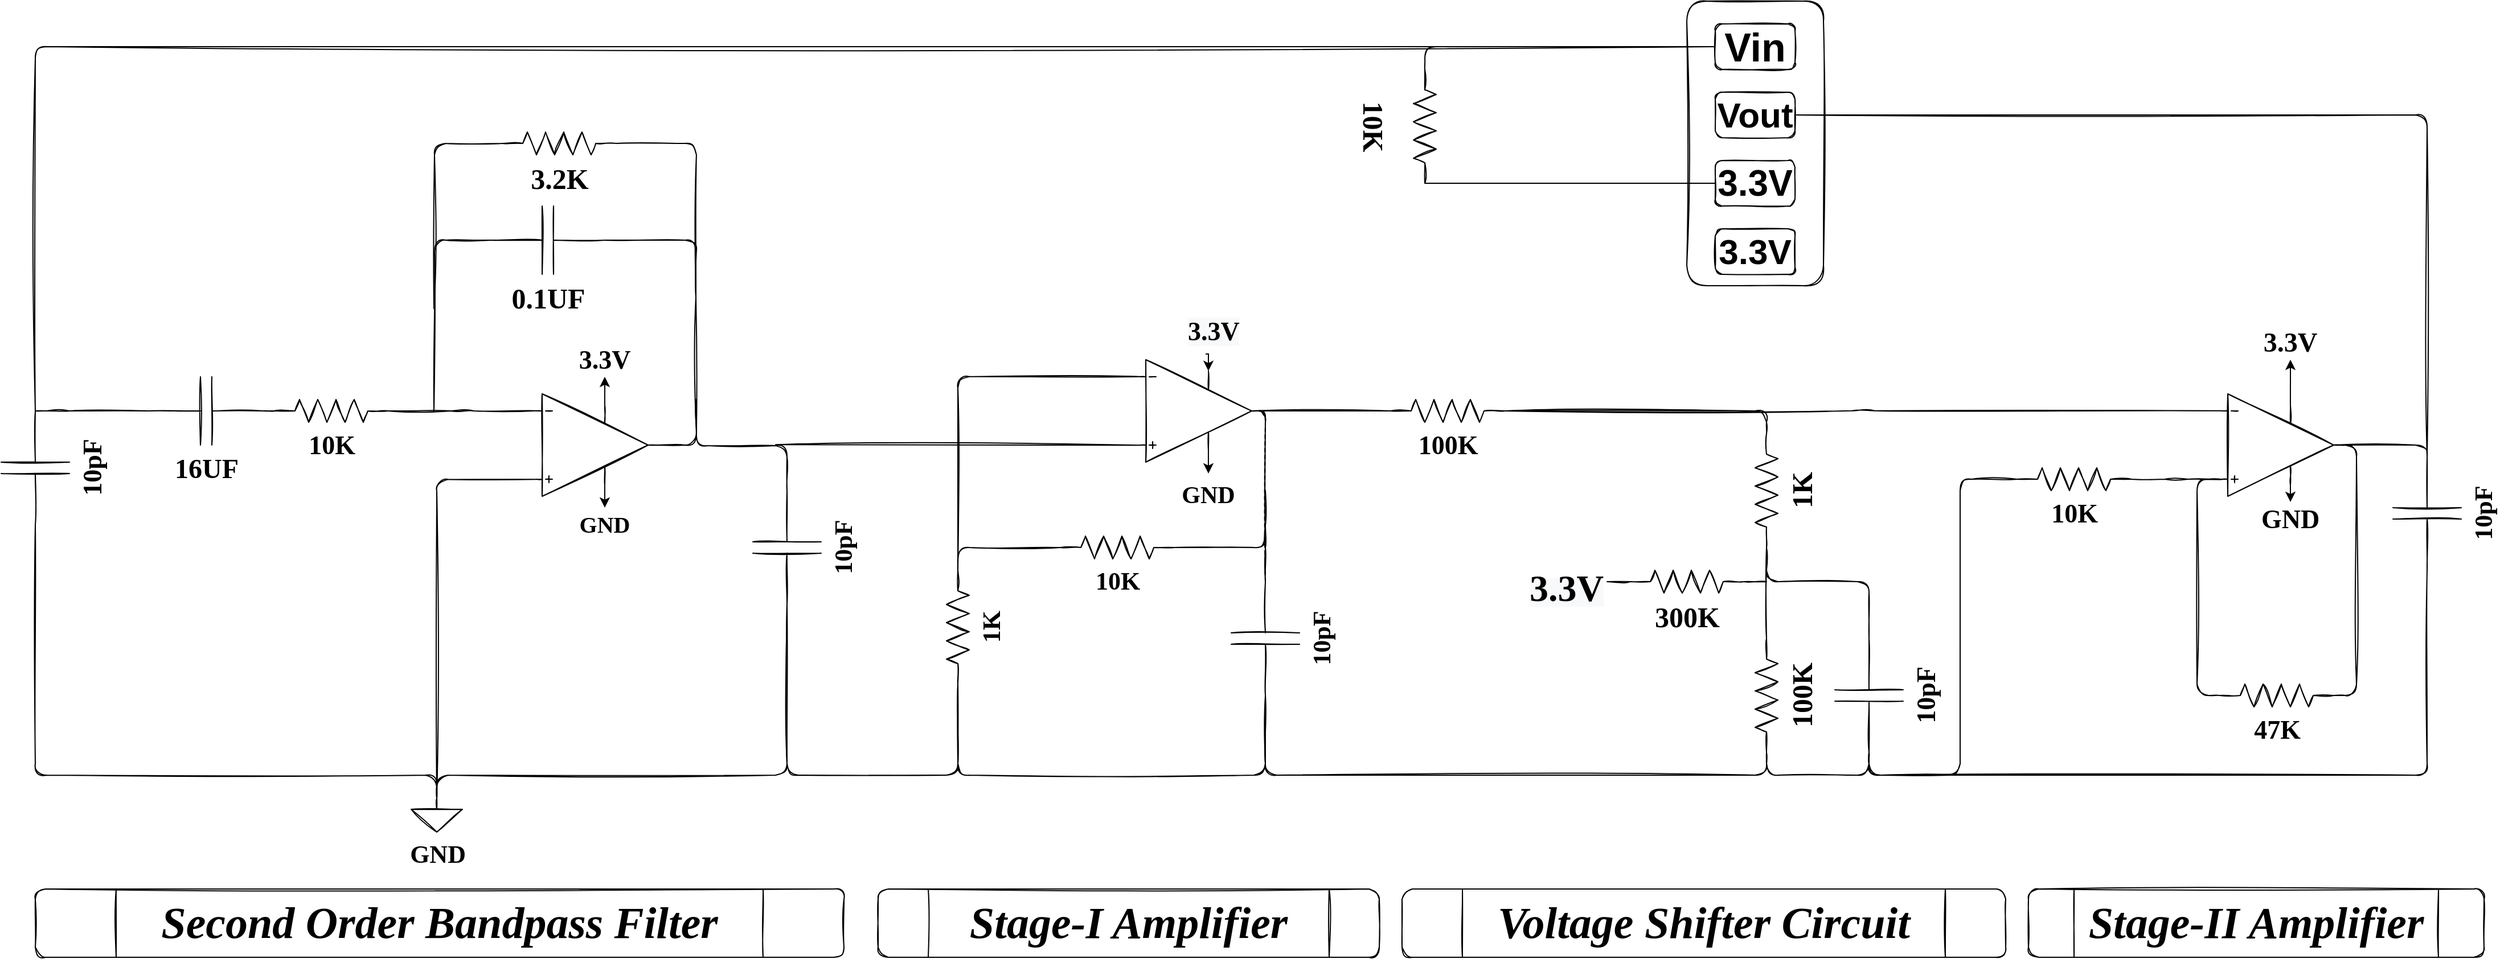 <mxfile version="19.0.3" type="device"><diagram name="Page-1" id="16e2658f-23c8-b752-8be9-c03fbebb8bbe"><mxGraphModel dx="2076" dy="1298" grid="1" gridSize="10" guides="1" tooltips="1" connect="1" arrows="0" fold="1" page="1" pageScale="1" pageWidth="1600" pageHeight="1200" background="none" math="0" shadow="0"><root><mxCell id="0"/><mxCell id="1" parent="0"/><mxCell id="6AxPTO9W27NVXx_oyGFr-51" style="edgeStyle=orthogonalEdgeStyle;shape=connector;rounded=1;orthogonalLoop=1;jettySize=auto;html=1;exitX=0;exitY=0.835;exitDx=0;exitDy=0;exitPerimeter=0;labelBackgroundColor=default;fontFamily=Helvetica;fontSize=11;fontColor=default;endArrow=none;endFill=0;strokeColor=default;sketch=1;" parent="1" source="6AxPTO9W27NVXx_oyGFr-1" target="6AxPTO9W27NVXx_oyGFr-4" edge="1"><mxGeometry relative="1" as="geometry"/></mxCell><mxCell id="6AxPTO9W27NVXx_oyGFr-57" style="edgeStyle=orthogonalEdgeStyle;shape=connector;rounded=1;orthogonalLoop=1;jettySize=auto;html=1;exitX=1;exitY=0.5;exitDx=0;exitDy=0;exitPerimeter=0;labelBackgroundColor=default;fontFamily=Helvetica;fontSize=11;fontColor=default;endArrow=none;endFill=0;strokeColor=default;sketch=1;" parent="1" source="6AxPTO9W27NVXx_oyGFr-1" edge="1"><mxGeometry relative="1" as="geometry"><mxPoint x="740" y="280" as="targetPoint"/></mxGeometry></mxCell><mxCell id="oY5w_dLAms6qKnG8miSl-9" style="edgeStyle=orthogonalEdgeStyle;rounded=0;orthogonalLoop=1;jettySize=auto;html=1;exitX=0.612;exitY=0.11;exitDx=0;exitDy=0;exitPerimeter=0;entryX=0.5;entryY=1;entryDx=0;entryDy=0;fontFamily=Times New Roman;fontSize=21;" edge="1" parent="1" source="6AxPTO9W27NVXx_oyGFr-1" target="6AxPTO9W27NVXx_oyGFr-134"><mxGeometry relative="1" as="geometry"/></mxCell><mxCell id="oY5w_dLAms6qKnG8miSl-11" style="edgeStyle=orthogonalEdgeStyle;rounded=0;orthogonalLoop=1;jettySize=auto;html=1;exitX=0.612;exitY=0.89;exitDx=0;exitDy=0;exitPerimeter=0;entryX=0.5;entryY=0;entryDx=0;entryDy=0;fontFamily=Times New Roman;fontSize=20;" edge="1" parent="1" source="6AxPTO9W27NVXx_oyGFr-1" target="oY5w_dLAms6qKnG8miSl-10"><mxGeometry relative="1" as="geometry"/></mxCell><mxCell id="6AxPTO9W27NVXx_oyGFr-1" value="" style="verticalLabelPosition=bottom;shadow=0;dashed=0;align=center;html=1;verticalAlign=top;shape=mxgraph.electrical.abstract.operational_amp_1;rounded=1;sketch=1;" parent="1" vertex="1"><mxGeometry x="600" y="365" width="98" height="90" as="geometry"/></mxCell><mxCell id="6AxPTO9W27NVXx_oyGFr-60" style="edgeStyle=orthogonalEdgeStyle;shape=connector;rounded=1;orthogonalLoop=1;jettySize=auto;html=1;exitX=0;exitY=0.835;exitDx=0;exitDy=0;exitPerimeter=0;labelBackgroundColor=default;fontFamily=Helvetica;fontSize=11;fontColor=default;endArrow=none;endFill=0;strokeColor=default;sketch=1;" parent="1" source="6AxPTO9W27NVXx_oyGFr-2" edge="1"><mxGeometry relative="1" as="geometry"><mxPoint x="810" y="409.667" as="targetPoint"/></mxGeometry></mxCell><mxCell id="6AxPTO9W27NVXx_oyGFr-62" style="edgeStyle=orthogonalEdgeStyle;shape=connector;rounded=1;orthogonalLoop=1;jettySize=auto;html=1;exitX=0;exitY=0.165;exitDx=0;exitDy=0;exitPerimeter=0;entryX=1;entryY=0.5;entryDx=0;entryDy=0;entryPerimeter=0;labelBackgroundColor=default;fontFamily=Helvetica;fontSize=11;fontColor=default;endArrow=none;endFill=0;strokeColor=default;sketch=1;" parent="1" source="6AxPTO9W27NVXx_oyGFr-2" target="6AxPTO9W27NVXx_oyGFr-18" edge="1"><mxGeometry relative="1" as="geometry"/></mxCell><mxCell id="oY5w_dLAms6qKnG8miSl-7" style="edgeStyle=orthogonalEdgeStyle;rounded=0;orthogonalLoop=1;jettySize=auto;html=1;exitX=0.612;exitY=0.89;exitDx=0;exitDy=0;exitPerimeter=0;entryX=0.5;entryY=0;entryDx=0;entryDy=0;fontFamily=Times New Roman;fontSize=21;" edge="1" parent="1" source="6AxPTO9W27NVXx_oyGFr-2" target="oY5w_dLAms6qKnG8miSl-6"><mxGeometry relative="1" as="geometry"/></mxCell><mxCell id="6AxPTO9W27NVXx_oyGFr-2" value="" style="verticalLabelPosition=bottom;shadow=0;dashed=0;align=center;html=1;verticalAlign=top;shape=mxgraph.electrical.abstract.operational_amp_1;rounded=1;sketch=1;" parent="1" vertex="1"><mxGeometry x="1130" y="335" width="98" height="90" as="geometry"/></mxCell><mxCell id="6AxPTO9W27NVXx_oyGFr-78" style="edgeStyle=orthogonalEdgeStyle;shape=connector;rounded=1;orthogonalLoop=1;jettySize=auto;html=1;exitX=0;exitY=0.165;exitDx=0;exitDy=0;exitPerimeter=0;entryX=1;entryY=0.5;entryDx=0;entryDy=0;entryPerimeter=0;labelBackgroundColor=default;fontFamily=Helvetica;fontSize=11;fontColor=default;endArrow=none;endFill=0;strokeColor=default;sketch=1;" parent="1" source="6AxPTO9W27NVXx_oyGFr-3" target="6AxPTO9W27NVXx_oyGFr-16" edge="1"><mxGeometry relative="1" as="geometry"/></mxCell><mxCell id="oY5w_dLAms6qKnG8miSl-13" style="edgeStyle=orthogonalEdgeStyle;rounded=0;orthogonalLoop=1;jettySize=auto;html=1;exitX=0.612;exitY=0.89;exitDx=0;exitDy=0;exitPerimeter=0;entryX=0.5;entryY=0;entryDx=0;entryDy=0;fontFamily=Times New Roman;fontSize=20;" edge="1" parent="1" source="6AxPTO9W27NVXx_oyGFr-3" target="oY5w_dLAms6qKnG8miSl-2"><mxGeometry relative="1" as="geometry"/></mxCell><mxCell id="oY5w_dLAms6qKnG8miSl-16" style="edgeStyle=orthogonalEdgeStyle;rounded=0;orthogonalLoop=1;jettySize=auto;html=1;exitX=0.612;exitY=0.11;exitDx=0;exitDy=0;exitPerimeter=0;entryX=0.5;entryY=1;entryDx=0;entryDy=0;fontFamily=Times New Roman;fontSize=24;" edge="1" parent="1" source="6AxPTO9W27NVXx_oyGFr-3" target="oY5w_dLAms6qKnG8miSl-15"><mxGeometry relative="1" as="geometry"/></mxCell><mxCell id="6AxPTO9W27NVXx_oyGFr-3" value="" style="verticalLabelPosition=bottom;shadow=0;dashed=0;align=center;html=1;verticalAlign=top;shape=mxgraph.electrical.abstract.operational_amp_1;rounded=1;sketch=1;" parent="1" vertex="1"><mxGeometry x="2080" y="365" width="98" height="90" as="geometry"/></mxCell><mxCell id="6AxPTO9W27NVXx_oyGFr-4" value="&lt;font size=&quot;1&quot; face=&quot;Times New Roman&quot;&gt;&lt;b style=&quot;font-size: 22px;&quot;&gt;GND&lt;/b&gt;&lt;/font&gt;" style="pointerEvents=1;verticalLabelPosition=bottom;shadow=0;dashed=0;align=center;html=1;verticalAlign=top;shape=mxgraph.electrical.signal_sources.signal_ground;rounded=1;sketch=1;" parent="1" vertex="1"><mxGeometry x="490" y="720" width="45" height="30" as="geometry"/></mxCell><mxCell id="6AxPTO9W27NVXx_oyGFr-46" style="edgeStyle=orthogonalEdgeStyle;shape=connector;rounded=1;orthogonalLoop=1;jettySize=auto;html=1;exitX=1;exitY=0.5;exitDx=0;exitDy=0;exitPerimeter=0;entryX=0;entryY=0.165;entryDx=0;entryDy=0;entryPerimeter=0;fontFamily=Helvetica;fontSize=11;endArrow=none;endFill=0;sketch=1;" parent="1" source="6AxPTO9W27NVXx_oyGFr-6" target="6AxPTO9W27NVXx_oyGFr-1" edge="1"><mxGeometry relative="1" as="geometry"/></mxCell><mxCell id="6AxPTO9W27NVXx_oyGFr-6" value="&lt;font size=&quot;1&quot; face=&quot;Times New Roman&quot;&gt;&lt;b style=&quot;font-size: 23px;&quot;&gt;10K&lt;/b&gt;&lt;/font&gt;" style="pointerEvents=1;verticalLabelPosition=bottom;shadow=0;dashed=0;align=center;html=1;verticalAlign=top;shape=mxgraph.electrical.resistors.resistor_2;rounded=1;sketch=1;" parent="1" vertex="1"><mxGeometry x="370" y="370" width="100" height="20" as="geometry"/></mxCell><mxCell id="6AxPTO9W27NVXx_oyGFr-71" style="edgeStyle=orthogonalEdgeStyle;shape=connector;rounded=1;orthogonalLoop=1;jettySize=auto;html=1;exitX=0;exitY=0.5;exitDx=0;exitDy=0;exitPerimeter=0;entryX=1;entryY=0.5;entryDx=0;entryDy=0;entryPerimeter=0;labelBackgroundColor=default;fontFamily=Helvetica;fontSize=11;fontColor=default;endArrow=none;endFill=0;strokeColor=default;sketch=1;" parent="1" source="6AxPTO9W27NVXx_oyGFr-7" target="6AxPTO9W27NVXx_oyGFr-11" edge="1"><mxGeometry relative="1" as="geometry"/></mxCell><mxCell id="6AxPTO9W27NVXx_oyGFr-7" value="&lt;font size=&quot;1&quot; face=&quot;Times New Roman&quot;&gt;&lt;b style=&quot;font-size: 25px;&quot;&gt;1K&lt;/b&gt;&lt;/font&gt;" style="pointerEvents=1;verticalLabelPosition=bottom;shadow=0;dashed=0;align=center;html=1;verticalAlign=top;shape=mxgraph.electrical.resistors.resistor_2;rounded=1;rotation=-90;sketch=1;" parent="1" vertex="1"><mxGeometry x="1630" y="440" width="100" height="20" as="geometry"/></mxCell><mxCell id="6AxPTO9W27NVXx_oyGFr-54" style="edgeStyle=orthogonalEdgeStyle;shape=connector;rounded=1;orthogonalLoop=1;jettySize=auto;html=1;exitX=0;exitY=0.5;exitDx=0;exitDy=0;exitPerimeter=0;labelBackgroundColor=default;fontFamily=Helvetica;fontSize=11;fontColor=default;endArrow=none;endFill=0;strokeColor=default;sketch=1;" parent="1" source="6AxPTO9W27NVXx_oyGFr-8" edge="1"><mxGeometry relative="1" as="geometry"><mxPoint x="510" y="290" as="targetPoint"/></mxGeometry></mxCell><mxCell id="6AxPTO9W27NVXx_oyGFr-55" style="edgeStyle=orthogonalEdgeStyle;shape=connector;rounded=1;orthogonalLoop=1;jettySize=auto;html=1;exitX=1;exitY=0.5;exitDx=0;exitDy=0;exitPerimeter=0;labelBackgroundColor=default;fontFamily=Helvetica;fontSize=11;fontColor=default;endArrow=none;endFill=0;strokeColor=default;sketch=1;" parent="1" source="6AxPTO9W27NVXx_oyGFr-8" edge="1"><mxGeometry relative="1" as="geometry"><mxPoint x="740" y="280" as="targetPoint"/></mxGeometry></mxCell><mxCell id="6AxPTO9W27NVXx_oyGFr-8" value="&lt;font size=&quot;1&quot; face=&quot;Times New Roman&quot;&gt;&lt;b style=&quot;font-size: 25px;&quot;&gt;3.2K&lt;/b&gt;&lt;/font&gt;" style="pointerEvents=1;verticalLabelPosition=bottom;shadow=0;dashed=0;align=center;html=1;verticalAlign=top;shape=mxgraph.electrical.resistors.resistor_2;rounded=1;sketch=1;" parent="1" vertex="1"><mxGeometry x="570" y="135" width="100" height="20" as="geometry"/></mxCell><mxCell id="6AxPTO9W27NVXx_oyGFr-79" style="edgeStyle=orthogonalEdgeStyle;shape=connector;rounded=1;orthogonalLoop=1;jettySize=auto;html=1;exitX=0;exitY=0.5;exitDx=0;exitDy=0;exitPerimeter=0;entryX=0;entryY=0.835;entryDx=0;entryDy=0;entryPerimeter=0;labelBackgroundColor=default;fontFamily=Helvetica;fontSize=11;fontColor=default;endArrow=none;endFill=0;strokeColor=default;sketch=1;" parent="1" source="6AxPTO9W27NVXx_oyGFr-9" target="6AxPTO9W27NVXx_oyGFr-3" edge="1"><mxGeometry relative="1" as="geometry"/></mxCell><mxCell id="6AxPTO9W27NVXx_oyGFr-80" style="edgeStyle=orthogonalEdgeStyle;shape=connector;rounded=1;orthogonalLoop=1;jettySize=auto;html=1;exitX=1;exitY=0.5;exitDx=0;exitDy=0;exitPerimeter=0;entryX=1;entryY=0.5;entryDx=0;entryDy=0;entryPerimeter=0;labelBackgroundColor=default;fontFamily=Helvetica;fontSize=11;fontColor=default;endArrow=none;endFill=0;strokeColor=default;sketch=1;" parent="1" source="6AxPTO9W27NVXx_oyGFr-9" target="6AxPTO9W27NVXx_oyGFr-3" edge="1"><mxGeometry relative="1" as="geometry"/></mxCell><mxCell id="6AxPTO9W27NVXx_oyGFr-9" value="&lt;font size=&quot;1&quot; face=&quot;Times New Roman&quot;&gt;&lt;b style=&quot;font-size: 23px;&quot;&gt;47K&lt;/b&gt;&lt;/font&gt;" style="pointerEvents=1;verticalLabelPosition=bottom;shadow=0;dashed=0;align=center;html=1;verticalAlign=top;shape=mxgraph.electrical.resistors.resistor_2;rounded=1;sketch=1;" parent="1" vertex="1"><mxGeometry x="2078" y="620" width="100" height="20" as="geometry"/></mxCell><mxCell id="6AxPTO9W27NVXx_oyGFr-83" style="edgeStyle=orthogonalEdgeStyle;shape=connector;rounded=1;orthogonalLoop=1;jettySize=auto;html=1;exitX=1;exitY=0.5;exitDx=0;exitDy=0;exitPerimeter=0;entryX=0;entryY=0.835;entryDx=0;entryDy=0;entryPerimeter=0;labelBackgroundColor=default;fontFamily=Helvetica;fontSize=11;fontColor=default;endArrow=none;endFill=0;strokeColor=default;sketch=1;" parent="1" source="6AxPTO9W27NVXx_oyGFr-10" target="6AxPTO9W27NVXx_oyGFr-3" edge="1"><mxGeometry relative="1" as="geometry"/></mxCell><mxCell id="6AxPTO9W27NVXx_oyGFr-85" style="edgeStyle=orthogonalEdgeStyle;shape=connector;rounded=1;orthogonalLoop=1;jettySize=auto;html=1;exitX=0;exitY=0.5;exitDx=0;exitDy=0;exitPerimeter=0;entryX=0;entryY=0.5;entryDx=0;entryDy=0;entryPerimeter=0;labelBackgroundColor=default;fontFamily=Helvetica;fontSize=11;fontColor=default;endArrow=none;endFill=0;strokeColor=default;sketch=1;" parent="1" source="6AxPTO9W27NVXx_oyGFr-10" target="6AxPTO9W27NVXx_oyGFr-22" edge="1"><mxGeometry relative="1" as="geometry"/></mxCell><mxCell id="6AxPTO9W27NVXx_oyGFr-10" value="&lt;font size=&quot;1&quot; face=&quot;Times New Roman&quot;&gt;&lt;b style=&quot;font-size: 23px;&quot;&gt;10K&lt;/b&gt;&lt;/font&gt;" style="pointerEvents=1;verticalLabelPosition=bottom;shadow=0;dashed=0;align=center;html=1;verticalAlign=top;shape=mxgraph.electrical.resistors.resistor_2;rounded=1;sketch=1;" parent="1" vertex="1"><mxGeometry x="1900" y="430" width="100" height="20" as="geometry"/></mxCell><mxCell id="6AxPTO9W27NVXx_oyGFr-77" style="edgeStyle=orthogonalEdgeStyle;shape=connector;rounded=1;orthogonalLoop=1;jettySize=auto;html=1;exitX=0;exitY=0.5;exitDx=0;exitDy=0;exitPerimeter=0;entryX=0;entryY=0.5;entryDx=0;entryDy=0;entryPerimeter=0;labelBackgroundColor=default;fontFamily=Helvetica;fontSize=11;fontColor=default;endArrow=none;endFill=0;strokeColor=default;sketch=1;" parent="1" source="6AxPTO9W27NVXx_oyGFr-11" target="6AxPTO9W27NVXx_oyGFr-25" edge="1"><mxGeometry relative="1" as="geometry"/></mxCell><mxCell id="6AxPTO9W27NVXx_oyGFr-11" value="&lt;font size=&quot;1&quot; face=&quot;Times New Roman&quot;&gt;&lt;b style=&quot;font-size: 25px;&quot;&gt;100K&lt;/b&gt;&lt;/font&gt;" style="pointerEvents=1;verticalLabelPosition=bottom;shadow=0;dashed=0;align=center;html=1;verticalAlign=top;shape=mxgraph.electrical.resistors.resistor_2;rounded=1;rotation=-90;sketch=1;" parent="1" vertex="1"><mxGeometry x="1630" y="620" width="100" height="20" as="geometry"/></mxCell><mxCell id="6AxPTO9W27NVXx_oyGFr-112" style="edgeStyle=orthogonalEdgeStyle;rounded=1;orthogonalLoop=1;jettySize=auto;html=1;exitX=0;exitY=0.5;exitDx=0;exitDy=0;exitPerimeter=0;entryX=0;entryY=0.5;entryDx=0;entryDy=0;labelBackgroundColor=default;fontFamily=Helvetica;fontSize=11;fontColor=default;endArrow=none;endFill=0;strokeColor=default;sketch=1;" parent="1" source="6AxPTO9W27NVXx_oyGFr-12" target="6AxPTO9W27NVXx_oyGFr-101" edge="1"><mxGeometry relative="1" as="geometry"/></mxCell><mxCell id="6AxPTO9W27NVXx_oyGFr-12" value="&lt;h3&gt;&lt;font style=&quot;font-size: 25px;&quot; face=&quot;Times New Roman&quot;&gt;10K&lt;/font&gt;&lt;/h3&gt;" style="pointerEvents=1;verticalLabelPosition=bottom;shadow=0;dashed=0;align=center;html=1;verticalAlign=top;shape=mxgraph.electrical.resistors.resistor_2;rounded=1;sketch=1;rotation=90;" parent="1" vertex="1"><mxGeometry x="1330" y="120" width="100" height="20" as="geometry"/></mxCell><mxCell id="6AxPTO9W27NVXx_oyGFr-73" style="edgeStyle=orthogonalEdgeStyle;shape=connector;rounded=1;orthogonalLoop=1;jettySize=auto;html=1;exitX=1;exitY=0.5;exitDx=0;exitDy=0;exitPerimeter=0;entryX=0;entryY=0.5;entryDx=0;entryDy=0;entryPerimeter=0;labelBackgroundColor=default;fontFamily=Helvetica;fontSize=11;fontColor=default;endArrow=none;endFill=0;strokeColor=default;sketch=1;" parent="1" target="6AxPTO9W27NVXx_oyGFr-14" edge="1"><mxGeometry relative="1" as="geometry"><mxPoint x="1540" y="530" as="sourcePoint"/></mxGeometry></mxCell><mxCell id="6AxPTO9W27NVXx_oyGFr-72" style="edgeStyle=orthogonalEdgeStyle;shape=connector;rounded=1;orthogonalLoop=1;jettySize=auto;html=1;exitX=1;exitY=0.5;exitDx=0;exitDy=0;exitPerimeter=0;labelBackgroundColor=default;fontFamily=Helvetica;fontSize=11;fontColor=default;endArrow=none;endFill=0;strokeColor=default;sketch=1;" parent="1" source="6AxPTO9W27NVXx_oyGFr-14" edge="1"><mxGeometry relative="1" as="geometry"><mxPoint x="1680" y="529.667" as="targetPoint"/></mxGeometry></mxCell><mxCell id="6AxPTO9W27NVXx_oyGFr-14" value="&lt;font size=&quot;1&quot; face=&quot;Times New Roman&quot;&gt;&lt;b style=&quot;font-size: 25px;&quot;&gt;300K&lt;/b&gt;&lt;/font&gt;" style="pointerEvents=1;verticalLabelPosition=bottom;shadow=0;dashed=0;align=center;html=1;verticalAlign=top;shape=mxgraph.electrical.resistors.resistor_2;rounded=1;sketch=1;" parent="1" vertex="1"><mxGeometry x="1560" y="520" width="100" height="20" as="geometry"/></mxCell><mxCell id="6AxPTO9W27NVXx_oyGFr-69" style="edgeStyle=orthogonalEdgeStyle;shape=connector;rounded=1;orthogonalLoop=1;jettySize=auto;html=1;exitX=0;exitY=0.5;exitDx=0;exitDy=0;exitPerimeter=0;entryX=1;entryY=0.5;entryDx=0;entryDy=0;entryPerimeter=0;labelBackgroundColor=default;fontFamily=Helvetica;fontSize=11;fontColor=default;endArrow=none;endFill=0;strokeColor=default;sketch=1;" parent="1" source="6AxPTO9W27NVXx_oyGFr-16" target="6AxPTO9W27NVXx_oyGFr-2" edge="1"><mxGeometry relative="1" as="geometry"/></mxCell><mxCell id="6AxPTO9W27NVXx_oyGFr-70" style="edgeStyle=orthogonalEdgeStyle;shape=connector;rounded=1;orthogonalLoop=1;jettySize=auto;html=1;exitX=1;exitY=0.5;exitDx=0;exitDy=0;exitPerimeter=0;entryX=1;entryY=0.5;entryDx=0;entryDy=0;entryPerimeter=0;labelBackgroundColor=default;fontFamily=Helvetica;fontSize=11;fontColor=default;endArrow=none;endFill=0;strokeColor=default;sketch=1;" parent="1" source="6AxPTO9W27NVXx_oyGFr-16" target="6AxPTO9W27NVXx_oyGFr-7" edge="1"><mxGeometry relative="1" as="geometry"/></mxCell><mxCell id="6AxPTO9W27NVXx_oyGFr-16" value="&lt;font size=&quot;1&quot; face=&quot;Times New Roman&quot;&gt;&lt;b style=&quot;font-size: 23px;&quot;&gt;100K&lt;/b&gt;&lt;/font&gt;" style="pointerEvents=1;verticalLabelPosition=bottom;shadow=0;dashed=0;align=center;html=1;verticalAlign=top;shape=mxgraph.electrical.resistors.resistor_2;rounded=1;sketch=1;" parent="1" vertex="1"><mxGeometry x="1350" y="370" width="100" height="20" as="geometry"/></mxCell><mxCell id="6AxPTO9W27NVXx_oyGFr-61" style="edgeStyle=orthogonalEdgeStyle;shape=connector;rounded=1;orthogonalLoop=1;jettySize=auto;html=1;exitX=0;exitY=0.5;exitDx=0;exitDy=0;exitPerimeter=0;entryX=1;entryY=0.5;entryDx=0;entryDy=0;entryPerimeter=0;labelBackgroundColor=default;fontFamily=Helvetica;fontSize=11;fontColor=default;endArrow=none;endFill=0;strokeColor=default;sketch=1;" parent="1" source="6AxPTO9W27NVXx_oyGFr-17" target="6AxPTO9W27NVXx_oyGFr-18" edge="1"><mxGeometry relative="1" as="geometry"/></mxCell><mxCell id="6AxPTO9W27NVXx_oyGFr-63" style="edgeStyle=orthogonalEdgeStyle;shape=connector;rounded=1;orthogonalLoop=1;jettySize=auto;html=1;exitX=1;exitY=0.5;exitDx=0;exitDy=0;exitPerimeter=0;entryX=1;entryY=0.5;entryDx=0;entryDy=0;entryPerimeter=0;labelBackgroundColor=default;fontFamily=Helvetica;fontSize=11;fontColor=default;endArrow=none;endFill=0;strokeColor=default;sketch=1;" parent="1" source="6AxPTO9W27NVXx_oyGFr-17" target="6AxPTO9W27NVXx_oyGFr-2" edge="1"><mxGeometry relative="1" as="geometry"><Array as="points"><mxPoint x="1240" y="500"/><mxPoint x="1240" y="380"/></Array></mxGeometry></mxCell><mxCell id="6AxPTO9W27NVXx_oyGFr-17" value="&lt;font size=&quot;1&quot; face=&quot;Times New Roman&quot;&gt;&lt;b style=&quot;font-size: 22px;&quot;&gt;10K&lt;/b&gt;&lt;/font&gt;" style="pointerEvents=1;verticalLabelPosition=bottom;shadow=0;dashed=0;align=center;html=1;verticalAlign=top;shape=mxgraph.electrical.resistors.resistor_2;rounded=1;sketch=1;" parent="1" vertex="1"><mxGeometry x="1060" y="490" width="100" height="20" as="geometry"/></mxCell><mxCell id="6AxPTO9W27NVXx_oyGFr-67" style="edgeStyle=orthogonalEdgeStyle;shape=connector;rounded=1;orthogonalLoop=1;jettySize=auto;html=1;exitX=0;exitY=0.5;exitDx=0;exitDy=0;exitPerimeter=0;entryX=0;entryY=0.5;entryDx=0;entryDy=0;entryPerimeter=0;labelBackgroundColor=default;fontFamily=Helvetica;fontSize=11;fontColor=default;endArrow=none;endFill=0;strokeColor=default;sketch=1;" parent="1" source="6AxPTO9W27NVXx_oyGFr-18" target="6AxPTO9W27NVXx_oyGFr-24" edge="1"><mxGeometry relative="1" as="geometry"><Array as="points"><mxPoint x="970" y="700"/><mxPoint x="820" y="700"/></Array></mxGeometry></mxCell><mxCell id="6AxPTO9W27NVXx_oyGFr-18" value="&lt;font size=&quot;1&quot; face=&quot;Times New Roman&quot;&gt;&lt;b style=&quot;font-size: 22px;&quot;&gt;1K&lt;/b&gt;&lt;/font&gt;" style="pointerEvents=1;verticalLabelPosition=bottom;shadow=0;dashed=0;align=center;html=1;verticalAlign=top;shape=mxgraph.electrical.resistors.resistor_2;rounded=1;rotation=-90;sketch=1;" parent="1" vertex="1"><mxGeometry x="920" y="560" width="100" height="20" as="geometry"/></mxCell><mxCell id="6AxPTO9W27NVXx_oyGFr-44" style="edgeStyle=orthogonalEdgeStyle;shape=connector;rounded=1;orthogonalLoop=1;jettySize=auto;html=1;exitX=0;exitY=0.5;exitDx=0;exitDy=0;exitPerimeter=0;entryX=1;entryY=0.5;entryDx=0;entryDy=0;entryPerimeter=0;fontFamily=Helvetica;fontSize=11;endArrow=none;endFill=0;sketch=1;" parent="1" source="6AxPTO9W27NVXx_oyGFr-19" target="6AxPTO9W27NVXx_oyGFr-23" edge="1"><mxGeometry relative="1" as="geometry"><Array as="points"><mxPoint x="180" y="380"/><mxPoint x="180" y="380"/></Array></mxGeometry></mxCell><mxCell id="6AxPTO9W27NVXx_oyGFr-45" style="edgeStyle=orthogonalEdgeStyle;shape=connector;rounded=1;orthogonalLoop=1;jettySize=auto;html=1;exitX=1;exitY=0.5;exitDx=0;exitDy=0;exitPerimeter=0;entryX=0;entryY=0.5;entryDx=0;entryDy=0;entryPerimeter=0;fontFamily=Helvetica;fontSize=11;endArrow=none;endFill=0;sketch=1;" parent="1" source="6AxPTO9W27NVXx_oyGFr-19" target="6AxPTO9W27NVXx_oyGFr-6" edge="1"><mxGeometry relative="1" as="geometry"/></mxCell><mxCell id="6AxPTO9W27NVXx_oyGFr-19" value="&lt;font size=&quot;1&quot; face=&quot;Times New Roman&quot;&gt;&lt;b style=&quot;font-size: 24px;&quot;&gt;16UF&lt;/b&gt;&lt;/font&gt;" style="pointerEvents=1;verticalLabelPosition=bottom;shadow=0;dashed=0;align=center;html=1;verticalAlign=top;shape=mxgraph.electrical.capacitors.capacitor_1;points=[[0,0.5,0,0,0],[1,0.5,0,0,0]];rounded=1;sketch=1;" parent="1" vertex="1"><mxGeometry x="260" y="350" width="100" height="60" as="geometry"/></mxCell><mxCell id="6AxPTO9W27NVXx_oyGFr-53" style="edgeStyle=orthogonalEdgeStyle;shape=connector;rounded=1;orthogonalLoop=1;jettySize=auto;html=1;exitX=0;exitY=0.5;exitDx=0;exitDy=0;exitPerimeter=0;labelBackgroundColor=default;fontFamily=Helvetica;fontSize=11;fontColor=default;endArrow=none;endFill=0;strokeColor=default;sketch=1;" parent="1" source="6AxPTO9W27NVXx_oyGFr-20" edge="1"><mxGeometry relative="1" as="geometry"><mxPoint x="510" y="380" as="targetPoint"/></mxGeometry></mxCell><mxCell id="6AxPTO9W27NVXx_oyGFr-56" style="edgeStyle=orthogonalEdgeStyle;shape=connector;rounded=1;orthogonalLoop=1;jettySize=auto;html=1;exitX=1;exitY=0.5;exitDx=0;exitDy=0;exitPerimeter=0;labelBackgroundColor=default;fontFamily=Helvetica;fontSize=11;fontColor=default;endArrow=none;endFill=0;strokeColor=default;sketch=1;" parent="1" source="6AxPTO9W27NVXx_oyGFr-20" edge="1"><mxGeometry relative="1" as="geometry"><mxPoint x="740" y="279.667" as="targetPoint"/></mxGeometry></mxCell><mxCell id="6AxPTO9W27NVXx_oyGFr-20" value="&lt;font size=&quot;1&quot; face=&quot;Times New Roman&quot;&gt;&lt;b style=&quot;font-size: 25px;&quot;&gt;0.1UF&lt;/b&gt;&lt;/font&gt;" style="pointerEvents=1;verticalLabelPosition=bottom;shadow=0;dashed=0;align=center;html=1;verticalAlign=top;shape=mxgraph.electrical.capacitors.capacitor_1;rounded=1;sketch=1;" parent="1" vertex="1"><mxGeometry x="560" y="200" width="100" height="60" as="geometry"/></mxCell><mxCell id="6AxPTO9W27NVXx_oyGFr-81" style="edgeStyle=orthogonalEdgeStyle;shape=connector;rounded=1;orthogonalLoop=1;jettySize=auto;html=1;exitX=1;exitY=0.5;exitDx=0;exitDy=0;exitPerimeter=0;entryX=1;entryY=0.5;entryDx=0;entryDy=0;entryPerimeter=0;labelBackgroundColor=default;fontFamily=Helvetica;fontSize=11;fontColor=default;endArrow=none;endFill=0;strokeColor=default;sketch=1;" parent="1" source="6AxPTO9W27NVXx_oyGFr-21" target="6AxPTO9W27NVXx_oyGFr-3" edge="1"><mxGeometry relative="1" as="geometry"><Array as="points"><mxPoint x="2260" y="410"/></Array></mxGeometry></mxCell><mxCell id="6AxPTO9W27NVXx_oyGFr-82" style="edgeStyle=orthogonalEdgeStyle;shape=connector;rounded=1;orthogonalLoop=1;jettySize=auto;html=1;exitX=0;exitY=0.5;exitDx=0;exitDy=0;exitPerimeter=0;entryX=0;entryY=0.5;entryDx=0;entryDy=0;entryPerimeter=0;labelBackgroundColor=default;fontFamily=Helvetica;fontSize=11;fontColor=default;endArrow=none;endFill=0;strokeColor=default;sketch=1;" parent="1" source="6AxPTO9W27NVXx_oyGFr-21" target="6AxPTO9W27NVXx_oyGFr-22" edge="1"><mxGeometry relative="1" as="geometry"/></mxCell><mxCell id="6AxPTO9W27NVXx_oyGFr-21" value="&lt;font size=&quot;1&quot; face=&quot;Times New Roman&quot;&gt;&lt;b style=&quot;font-size: 22px;&quot;&gt;10pF&lt;/b&gt;&lt;/font&gt;" style="pointerEvents=1;verticalLabelPosition=bottom;shadow=0;dashed=0;align=center;html=1;verticalAlign=top;shape=mxgraph.electrical.capacitors.capacitor_1;rounded=1;rotation=-90;sketch=1;" parent="1" vertex="1"><mxGeometry x="2210" y="440" width="100" height="60" as="geometry"/></mxCell><mxCell id="6AxPTO9W27NVXx_oyGFr-75" style="edgeStyle=orthogonalEdgeStyle;shape=connector;rounded=1;orthogonalLoop=1;jettySize=auto;html=1;exitX=1;exitY=0.5;exitDx=0;exitDy=0;exitPerimeter=0;entryX=0;entryY=0.5;entryDx=0;entryDy=0;entryPerimeter=0;labelBackgroundColor=default;fontFamily=Helvetica;fontSize=11;fontColor=default;endArrow=none;endFill=0;strokeColor=default;sketch=1;" parent="1" source="6AxPTO9W27NVXx_oyGFr-22" target="6AxPTO9W27NVXx_oyGFr-7" edge="1"><mxGeometry relative="1" as="geometry"><Array as="points"><mxPoint x="1770" y="530"/><mxPoint x="1680" y="530"/></Array></mxGeometry></mxCell><mxCell id="6AxPTO9W27NVXx_oyGFr-76" style="edgeStyle=orthogonalEdgeStyle;shape=connector;rounded=1;orthogonalLoop=1;jettySize=auto;html=1;exitX=0;exitY=0.5;exitDx=0;exitDy=0;exitPerimeter=0;entryX=0;entryY=0.5;entryDx=0;entryDy=0;entryPerimeter=0;labelBackgroundColor=default;fontFamily=Helvetica;fontSize=11;fontColor=default;endArrow=none;endFill=0;strokeColor=default;sketch=1;" parent="1" source="6AxPTO9W27NVXx_oyGFr-22" target="6AxPTO9W27NVXx_oyGFr-11" edge="1"><mxGeometry relative="1" as="geometry"/></mxCell><mxCell id="6AxPTO9W27NVXx_oyGFr-22" value="&lt;font size=&quot;1&quot; face=&quot;Times New Roman&quot;&gt;&lt;b style=&quot;font-size: 23px;&quot;&gt;10pF&lt;/b&gt;&lt;/font&gt;" style="pointerEvents=1;verticalLabelPosition=bottom;shadow=0;dashed=0;align=center;html=1;verticalAlign=top;shape=mxgraph.electrical.capacitors.capacitor_1;rounded=1;rotation=-90;sketch=1;" parent="1" vertex="1"><mxGeometry x="1720" y="600" width="100" height="60" as="geometry"/></mxCell><mxCell id="6AxPTO9W27NVXx_oyGFr-52" style="edgeStyle=orthogonalEdgeStyle;shape=connector;rounded=1;orthogonalLoop=1;jettySize=auto;html=1;exitX=0;exitY=0.5;exitDx=0;exitDy=0;exitPerimeter=0;entryX=0.5;entryY=0;entryDx=0;entryDy=0;entryPerimeter=0;labelBackgroundColor=default;fontFamily=Helvetica;fontSize=11;fontColor=default;endArrow=none;endFill=0;strokeColor=default;sketch=1;" parent="1" source="6AxPTO9W27NVXx_oyGFr-23" target="6AxPTO9W27NVXx_oyGFr-4" edge="1"><mxGeometry relative="1" as="geometry"><Array as="points"><mxPoint x="160" y="700"/><mxPoint x="513" y="700"/></Array></mxGeometry></mxCell><mxCell id="6AxPTO9W27NVXx_oyGFr-23" value="&lt;b&gt;&lt;font style=&quot;font-size: 23px;&quot; face=&quot;Times New Roman&quot;&gt;10pF&lt;/font&gt;&lt;/b&gt;" style="pointerEvents=1;verticalLabelPosition=bottom;shadow=0;dashed=0;align=center;html=1;verticalAlign=top;shape=mxgraph.electrical.capacitors.capacitor_1;rotation=-90;rounded=1;sketch=1;" parent="1" vertex="1"><mxGeometry x="110" y="400" width="100" height="60" as="geometry"/></mxCell><mxCell id="6AxPTO9W27NVXx_oyGFr-58" style="edgeStyle=orthogonalEdgeStyle;shape=connector;rounded=1;orthogonalLoop=1;jettySize=auto;html=1;exitX=1;exitY=0.5;exitDx=0;exitDy=0;exitPerimeter=0;labelBackgroundColor=default;fontFamily=Helvetica;fontSize=11;fontColor=default;endArrow=none;endFill=0;strokeColor=default;sketch=1;" parent="1" source="6AxPTO9W27NVXx_oyGFr-24" edge="1"><mxGeometry relative="1" as="geometry"><mxPoint x="740" y="370" as="targetPoint"/></mxGeometry></mxCell><mxCell id="6AxPTO9W27NVXx_oyGFr-68" style="edgeStyle=orthogonalEdgeStyle;shape=connector;rounded=1;orthogonalLoop=1;jettySize=auto;html=1;exitX=0;exitY=0.5;exitDx=0;exitDy=0;exitPerimeter=0;entryX=0.5;entryY=0;entryDx=0;entryDy=0;entryPerimeter=0;labelBackgroundColor=default;fontFamily=Helvetica;fontSize=11;fontColor=default;endArrow=none;endFill=0;strokeColor=default;sketch=1;" parent="1" source="6AxPTO9W27NVXx_oyGFr-24" target="6AxPTO9W27NVXx_oyGFr-4" edge="1"><mxGeometry relative="1" as="geometry"><Array as="points"><mxPoint x="820" y="700"/><mxPoint x="513" y="700"/></Array></mxGeometry></mxCell><mxCell id="6AxPTO9W27NVXx_oyGFr-24" value="&lt;font size=&quot;1&quot; face=&quot;Times New Roman&quot;&gt;&lt;b style=&quot;font-size: 22px;&quot;&gt;10pF&lt;/b&gt;&lt;/font&gt;" style="pointerEvents=1;verticalLabelPosition=bottom;shadow=0;dashed=0;align=center;html=1;verticalAlign=top;shape=mxgraph.electrical.capacitors.capacitor_1;rounded=1;rotation=-90;sketch=1;" parent="1" vertex="1"><mxGeometry x="770" y="470" width="100" height="60" as="geometry"/></mxCell><mxCell id="6AxPTO9W27NVXx_oyGFr-65" style="edgeStyle=orthogonalEdgeStyle;shape=connector;rounded=1;orthogonalLoop=1;jettySize=auto;html=1;exitX=1;exitY=0.5;exitDx=0;exitDy=0;exitPerimeter=0;labelBackgroundColor=default;fontFamily=Helvetica;fontSize=11;fontColor=default;endArrow=none;endFill=0;strokeColor=default;sketch=1;" parent="1" source="6AxPTO9W27NVXx_oyGFr-25" edge="1"><mxGeometry relative="1" as="geometry"><mxPoint x="1240" y="450" as="targetPoint"/></mxGeometry></mxCell><mxCell id="6AxPTO9W27NVXx_oyGFr-66" style="edgeStyle=orthogonalEdgeStyle;shape=connector;rounded=1;orthogonalLoop=1;jettySize=auto;html=1;exitX=0;exitY=0.5;exitDx=0;exitDy=0;exitPerimeter=0;entryX=0;entryY=0.5;entryDx=0;entryDy=0;entryPerimeter=0;labelBackgroundColor=default;fontFamily=Helvetica;fontSize=11;fontColor=default;endArrow=none;endFill=0;strokeColor=default;sketch=1;" parent="1" source="6AxPTO9W27NVXx_oyGFr-25" target="6AxPTO9W27NVXx_oyGFr-18" edge="1"><mxGeometry relative="1" as="geometry"><Array as="points"><mxPoint x="1240" y="700"/><mxPoint x="970" y="700"/></Array></mxGeometry></mxCell><mxCell id="6AxPTO9W27NVXx_oyGFr-89" style="edgeStyle=orthogonalEdgeStyle;rounded=1;orthogonalLoop=1;jettySize=auto;html=1;exitX=1;exitY=0.5;exitDx=0;exitDy=0;exitPerimeter=0;entryX=1;entryY=0.5;entryDx=0;entryDy=0;entryPerimeter=0;dashed=1;labelBackgroundColor=default;fontFamily=Helvetica;fontSize=11;fontColor=default;endArrow=none;endFill=0;strokeColor=default;sketch=1;" parent="1" source="6AxPTO9W27NVXx_oyGFr-25" target="6AxPTO9W27NVXx_oyGFr-2" edge="1"><mxGeometry relative="1" as="geometry"><Array as="points"><mxPoint x="1240" y="380"/></Array></mxGeometry></mxCell><mxCell id="6AxPTO9W27NVXx_oyGFr-25" value="&lt;font size=&quot;1&quot; face=&quot;Times New Roman&quot;&gt;&lt;b style=&quot;font-size: 22px;&quot;&gt;10pF&lt;/b&gt;&lt;/font&gt;" style="pointerEvents=1;verticalLabelPosition=bottom;shadow=0;dashed=0;align=center;html=1;verticalAlign=top;shape=mxgraph.electrical.capacitors.capacitor_1;rounded=1;rotation=-90;sketch=1;" parent="1" vertex="1"><mxGeometry x="1190" y="550" width="100" height="60" as="geometry"/></mxCell><mxCell id="6AxPTO9W27NVXx_oyGFr-100" value="" style="rounded=1;whiteSpace=wrap;html=1;fontFamily=Helvetica;fontSize=11;fontColor=default;sketch=1;" parent="1" vertex="1"><mxGeometry x="1610" y="20" width="120" height="250" as="geometry"/></mxCell><mxCell id="6AxPTO9W27NVXx_oyGFr-105" style="edgeStyle=orthogonalEdgeStyle;rounded=1;orthogonalLoop=1;jettySize=auto;html=1;exitX=0;exitY=0.5;exitDx=0;exitDy=0;labelBackgroundColor=default;fontFamily=Helvetica;fontSize=11;fontColor=default;endArrow=none;endFill=0;strokeColor=default;sketch=1;" parent="1" source="6AxPTO9W27NVXx_oyGFr-101" target="6AxPTO9W27NVXx_oyGFr-23" edge="1"><mxGeometry relative="1" as="geometry"/></mxCell><mxCell id="6AxPTO9W27NVXx_oyGFr-101" value="&lt;font size=&quot;1&quot; style=&quot;&quot;&gt;&lt;b style=&quot;font-size: 35px;&quot;&gt;Vin&lt;/b&gt;&lt;/font&gt;" style="rounded=1;whiteSpace=wrap;html=1;fontFamily=Helvetica;fontSize=11;fontColor=default;sketch=1;" parent="1" vertex="1"><mxGeometry x="1635" y="40" width="70" height="40" as="geometry"/></mxCell><mxCell id="6AxPTO9W27NVXx_oyGFr-109" style="edgeStyle=orthogonalEdgeStyle;rounded=1;orthogonalLoop=1;jettySize=auto;html=1;exitX=1;exitY=0.5;exitDx=0;exitDy=0;entryX=1;entryY=0.5;entryDx=0;entryDy=0;entryPerimeter=0;labelBackgroundColor=default;fontFamily=Helvetica;fontSize=11;fontColor=default;endArrow=none;endFill=0;strokeColor=default;sketch=1;" parent="1" source="6AxPTO9W27NVXx_oyGFr-102" target="6AxPTO9W27NVXx_oyGFr-21" edge="1"><mxGeometry relative="1" as="geometry"/></mxCell><mxCell id="6AxPTO9W27NVXx_oyGFr-102" value="&lt;b&gt;&lt;font style=&quot;font-size: 31px;&quot;&gt;Vout&lt;/font&gt;&lt;/b&gt;" style="rounded=1;whiteSpace=wrap;html=1;fontFamily=Helvetica;fontSize=11;fontColor=default;sketch=1;" parent="1" vertex="1"><mxGeometry x="1635" y="100" width="70" height="40" as="geometry"/></mxCell><mxCell id="oY5w_dLAms6qKnG8miSl-17" style="edgeStyle=orthogonalEdgeStyle;rounded=0;orthogonalLoop=1;jettySize=auto;html=1;exitX=0;exitY=0.5;exitDx=0;exitDy=0;entryX=1;entryY=0.5;entryDx=0;entryDy=0;entryPerimeter=0;fontFamily=Times New Roman;fontSize=24;endArrow=none;endFill=0;" edge="1" parent="1" source="6AxPTO9W27NVXx_oyGFr-103" target="6AxPTO9W27NVXx_oyGFr-12"><mxGeometry relative="1" as="geometry"><Array as="points"><mxPoint x="1440" y="180"/><mxPoint x="1440" y="180"/></Array></mxGeometry></mxCell><mxCell id="6AxPTO9W27NVXx_oyGFr-103" value="&lt;b&gt;&lt;font style=&quot;font-size: 32px;&quot;&gt;3.3V&lt;/font&gt;&lt;/b&gt;" style="rounded=1;whiteSpace=wrap;html=1;fontFamily=Helvetica;fontSize=11;fontColor=default;sketch=1;" parent="1" vertex="1"><mxGeometry x="1635" y="160" width="70" height="40" as="geometry"/></mxCell><mxCell id="6AxPTO9W27NVXx_oyGFr-104" value="&lt;b&gt;&lt;font style=&quot;font-size: 31px;&quot;&gt;3.3V&lt;/font&gt;&lt;/b&gt;" style="rounded=1;whiteSpace=wrap;html=1;fontFamily=Helvetica;fontSize=11;fontColor=default;sketch=1;" parent="1" vertex="1"><mxGeometry x="1635" y="220" width="70" height="40" as="geometry"/></mxCell><mxCell id="6AxPTO9W27NVXx_oyGFr-134" value="&lt;b&gt;3.3V&lt;/b&gt;" style="text;html=1;strokeColor=none;fillColor=none;align=center;verticalAlign=middle;whiteSpace=wrap;rounded=0;sketch=1;fontFamily=Times New Roman;fontSize=23;fontColor=default;" parent="1" vertex="1"><mxGeometry x="630" y="320" width="60" height="30" as="geometry"/></mxCell><mxCell id="oY5w_dLAms6qKnG8miSl-8" style="edgeStyle=orthogonalEdgeStyle;rounded=0;orthogonalLoop=1;jettySize=auto;html=1;exitX=0.25;exitY=1;exitDx=0;exitDy=0;entryX=0.612;entryY=0.11;entryDx=0;entryDy=0;entryPerimeter=0;fontFamily=Times New Roman;fontSize=21;" edge="1" parent="1" source="6AxPTO9W27NVXx_oyGFr-135" target="6AxPTO9W27NVXx_oyGFr-2"><mxGeometry relative="1" as="geometry"/></mxCell><mxCell id="6AxPTO9W27NVXx_oyGFr-135" value="&lt;b style=&quot;color: rgb(0, 0, 0); font-family: &amp;quot;Times New Roman&amp;quot;; font-size: 23px; font-style: normal; font-variant-ligatures: normal; font-variant-caps: normal; letter-spacing: normal; orphans: 2; text-align: center; text-indent: 0px; text-transform: none; widows: 2; word-spacing: 0px; -webkit-text-stroke-width: 0px; background-color: rgb(248, 249, 250); text-decoration-thickness: initial; text-decoration-style: initial; text-decoration-color: initial;&quot;&gt;3.3V&lt;/b&gt;" style="text;whiteSpace=wrap;html=1;fontSize=23;fontFamily=Times New Roman;fontColor=default;" parent="1" vertex="1"><mxGeometry x="1170" y="290" width="70" height="40" as="geometry"/></mxCell><mxCell id="6AxPTO9W27NVXx_oyGFr-137" value="&lt;b style=&quot;color: rgb(0, 0, 0); font-family: &amp;quot;Times New Roman&amp;quot;; font-style: normal; font-variant-ligatures: normal; font-variant-caps: normal; letter-spacing: normal; orphans: 2; text-align: center; text-indent: 0px; text-transform: none; widows: 2; word-spacing: 0px; -webkit-text-stroke-width: 0px; background-color: rgb(248, 249, 250); text-decoration-thickness: initial; text-decoration-style: initial; text-decoration-color: initial;&quot;&gt;&lt;font style=&quot;font-size: 33px;&quot;&gt;3.3V&lt;/font&gt;&lt;/b&gt;" style="text;whiteSpace=wrap;html=1;fontSize=23;fontFamily=Times New Roman;fontColor=default;" parent="1" vertex="1"><mxGeometry x="1470" y="510" width="70" height="40" as="geometry"/></mxCell><mxCell id="6AxPTO9W27NVXx_oyGFr-141" value="&lt;i&gt;&lt;b&gt;&lt;font style=&quot;font-size: 39px;&quot;&gt;Second Order Bandpass Filter&lt;/font&gt;&lt;/b&gt;&lt;/i&gt;" style="shape=process;whiteSpace=wrap;html=1;backgroundOutline=1;rounded=1;sketch=1;fontFamily=Times New Roman;fontSize=25;fontColor=default;" parent="1" vertex="1"><mxGeometry x="160" y="800" width="710" height="60" as="geometry"/></mxCell><mxCell id="6AxPTO9W27NVXx_oyGFr-142" value="&lt;b&gt;&lt;i&gt;Stage-I Amplifier&lt;/i&gt;&lt;/b&gt;" style="shape=process;whiteSpace=wrap;html=1;backgroundOutline=1;rounded=1;sketch=1;fontFamily=Times New Roman;fontSize=39;fontColor=default;" parent="1" vertex="1"><mxGeometry x="900" y="800" width="440" height="60" as="geometry"/></mxCell><mxCell id="6AxPTO9W27NVXx_oyGFr-143" value="&lt;b&gt;&lt;i&gt;Voltage Shifter Circuit&lt;/i&gt;&lt;/b&gt;" style="shape=process;whiteSpace=wrap;html=1;backgroundOutline=1;rounded=1;sketch=1;fontFamily=Times New Roman;fontSize=39;fontColor=default;" parent="1" vertex="1"><mxGeometry x="1360" y="800" width="530" height="60" as="geometry"/></mxCell><mxCell id="6AxPTO9W27NVXx_oyGFr-144" value="&lt;b&gt;&lt;i&gt;Stage-II Amplifier&lt;/i&gt;&lt;/b&gt;" style="shape=process;whiteSpace=wrap;html=1;backgroundOutline=1;rounded=1;sketch=1;fontFamily=Times New Roman;fontSize=39;fontColor=default;" parent="1" vertex="1"><mxGeometry x="1910" y="800" width="400" height="60" as="geometry"/></mxCell><mxCell id="oY5w_dLAms6qKnG8miSl-2" value="&lt;font size=&quot;1&quot; face=&quot;Times New Roman&quot;&gt;&lt;b style=&quot;font-size: 23px;&quot;&gt;GND&lt;/b&gt;&lt;/font&gt;" style="text;html=1;strokeColor=none;fillColor=none;align=center;verticalAlign=middle;whiteSpace=wrap;rounded=0;" vertex="1" parent="1"><mxGeometry x="2110" y="460" width="60" height="30" as="geometry"/></mxCell><mxCell id="oY5w_dLAms6qKnG8miSl-6" value="&lt;font style=&quot;font-size: 21px;&quot;&gt;&lt;b&gt;GND&lt;/b&gt;&lt;/font&gt;" style="text;html=1;strokeColor=none;fillColor=none;align=center;verticalAlign=middle;whiteSpace=wrap;rounded=0;fontFamily=Times New Roman;fontSize=33;" vertex="1" parent="1"><mxGeometry x="1160" y="435" width="60" height="30" as="geometry"/></mxCell><mxCell id="oY5w_dLAms6qKnG8miSl-10" value="&lt;b&gt;&lt;font style=&quot;font-size: 20px;&quot;&gt;GND&lt;/font&gt;&lt;/b&gt;" style="text;html=1;strokeColor=none;fillColor=none;align=center;verticalAlign=middle;whiteSpace=wrap;rounded=0;fontFamily=Times New Roman;fontSize=21;" vertex="1" parent="1"><mxGeometry x="630" y="465" width="60" height="30" as="geometry"/></mxCell><mxCell id="oY5w_dLAms6qKnG8miSl-15" value="&lt;b&gt;&lt;font style=&quot;font-size: 24px;&quot;&gt;3.3V&lt;/font&gt;&lt;/b&gt;" style="text;html=1;strokeColor=none;fillColor=none;align=center;verticalAlign=middle;whiteSpace=wrap;rounded=0;fontFamily=Times New Roman;fontSize=20;" vertex="1" parent="1"><mxGeometry x="2110" y="305" width="60" height="30" as="geometry"/></mxCell></root></mxGraphModel></diagram></mxfile>